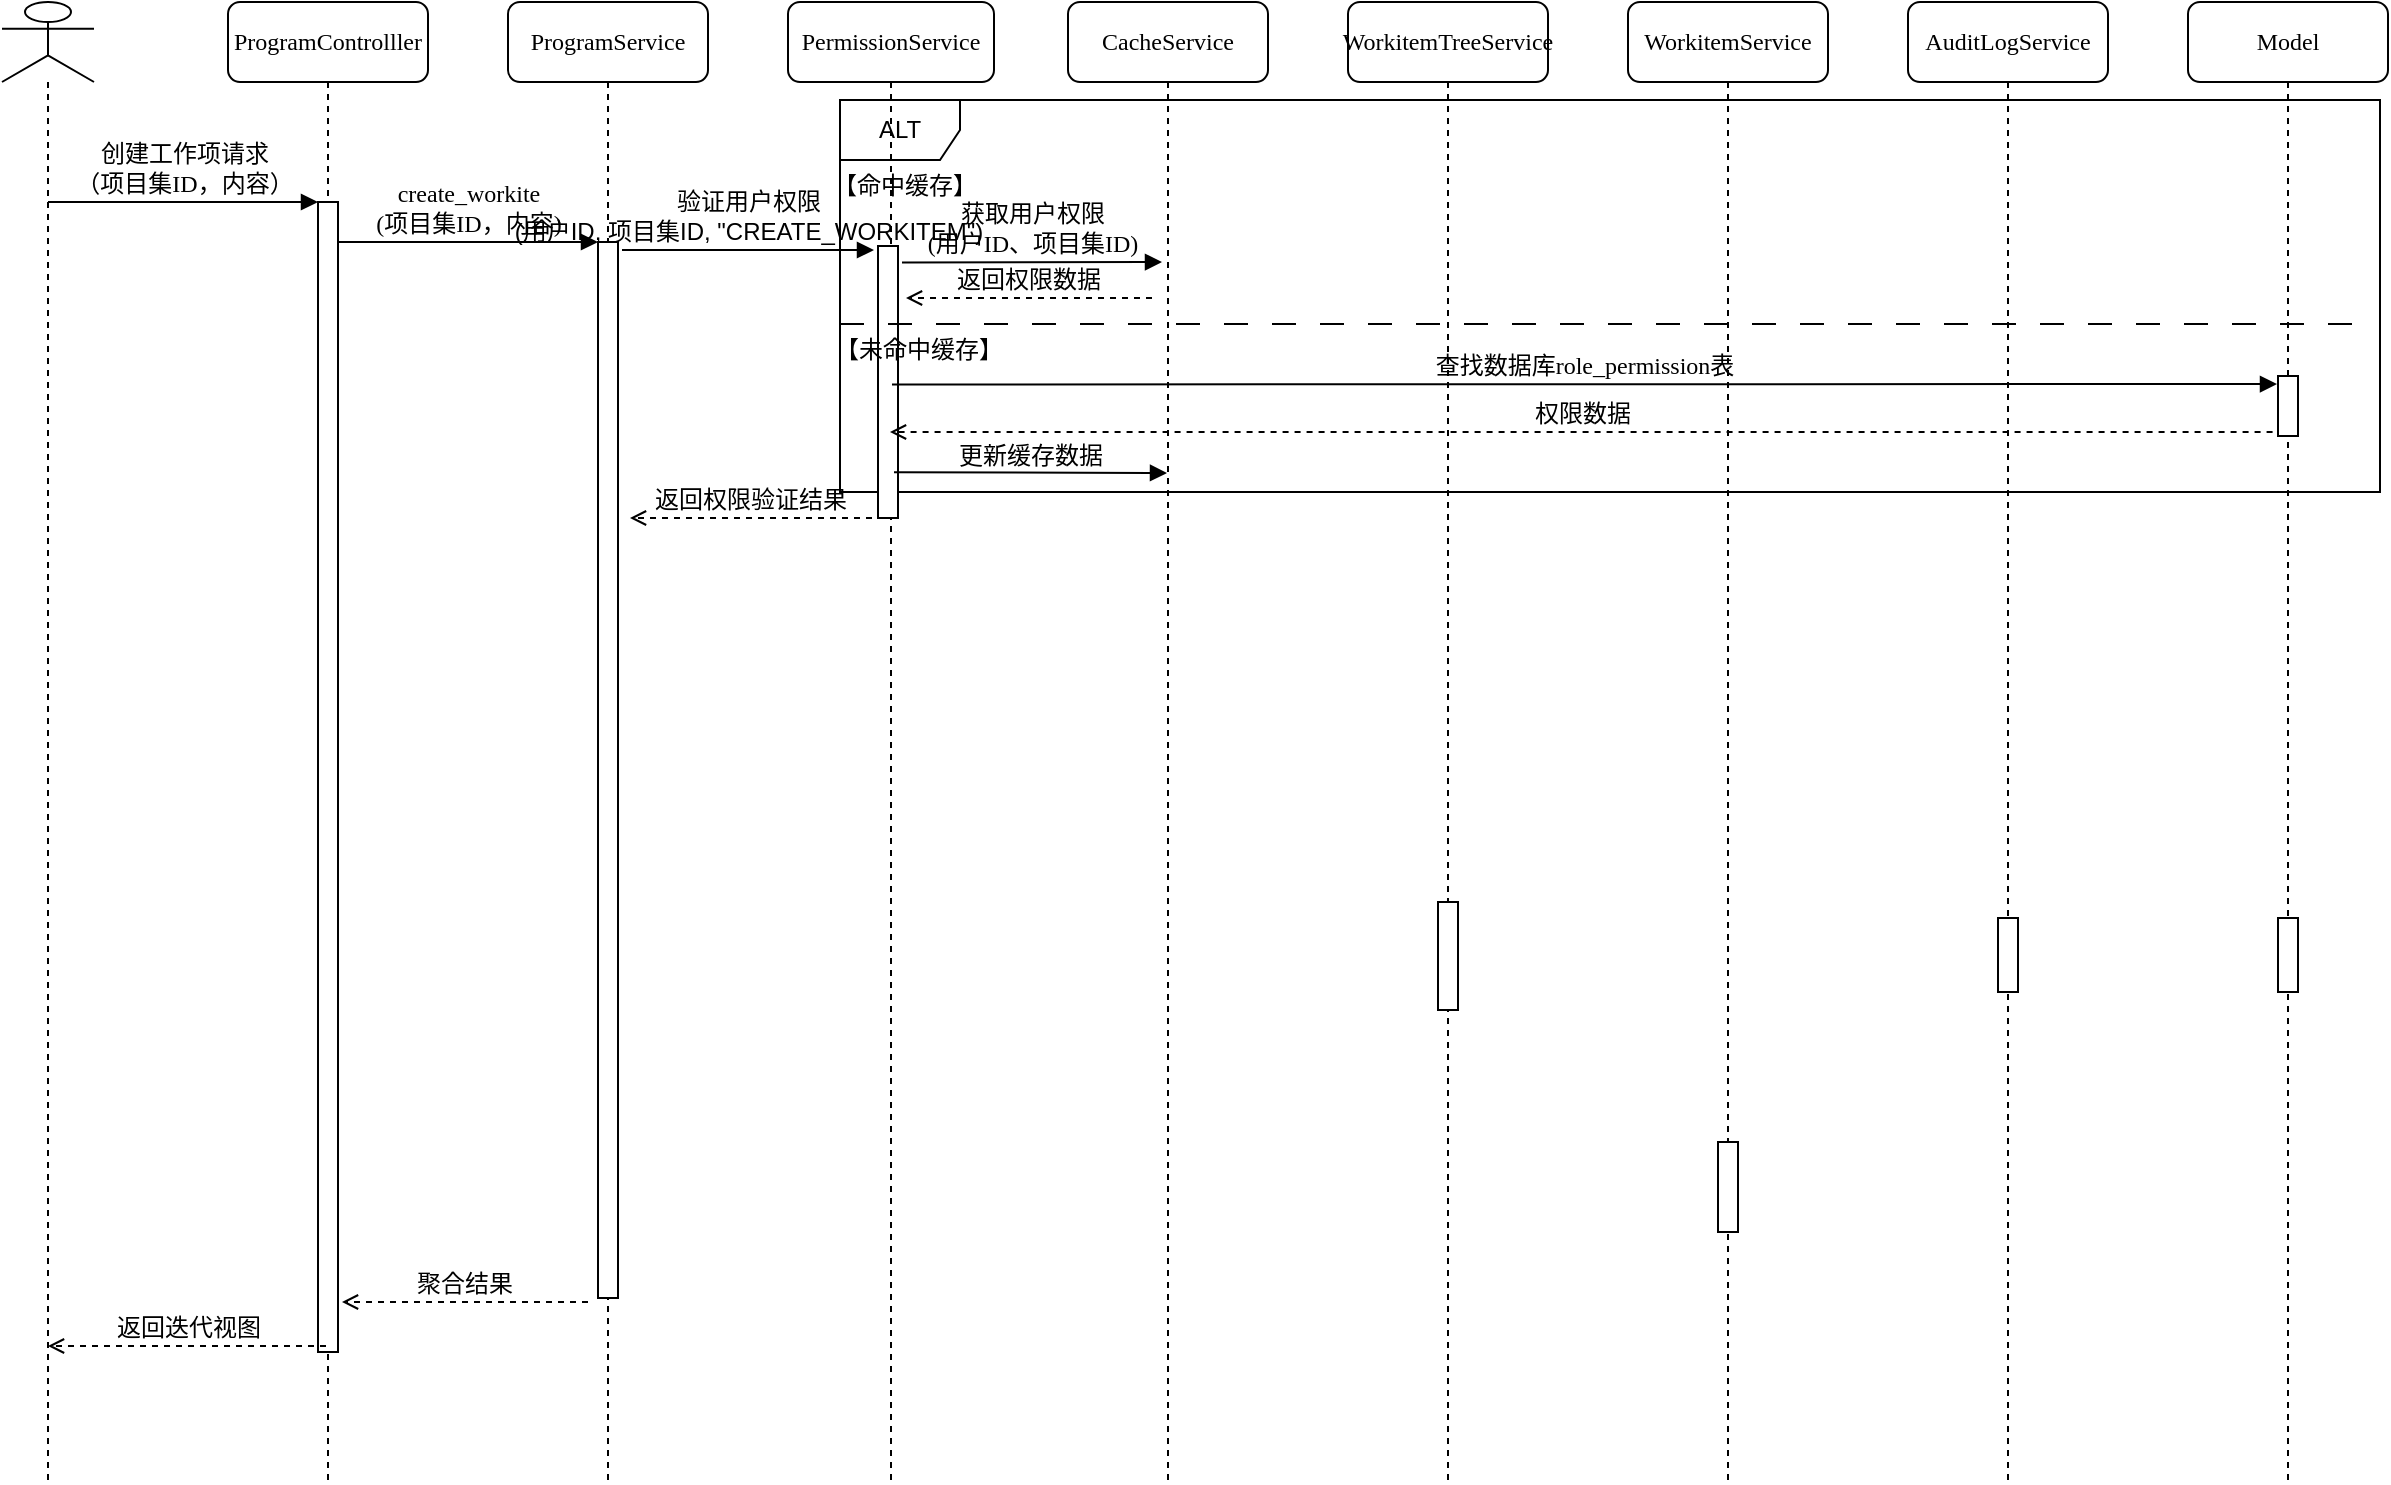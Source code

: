 <mxfile version="26.0.16">
  <diagram name="第 1 页" id="xbofDRNFgcab7UaRNV6J">
    <mxGraphModel dx="1380" dy="872" grid="0" gridSize="10" guides="1" tooltips="1" connect="1" arrows="1" fold="1" page="0" pageScale="1" pageWidth="827" pageHeight="1169" math="0" shadow="0">
      <root>
        <mxCell id="0" />
        <mxCell id="1" parent="0" />
        <mxCell id="08TwMSNiIlxwIcO33zME-1" value="ProgramControlller" style="shape=umlLifeline;perimeter=lifelinePerimeter;whiteSpace=wrap;html=1;container=1;collapsible=0;recursiveResize=0;outlineConnect=0;rounded=1;shadow=0;comic=0;labelBackgroundColor=none;strokeWidth=1;fontFamily=Verdana;fontSize=12;align=center;" vertex="1" parent="1">
          <mxGeometry x="260" y="80" width="100" height="740" as="geometry" />
        </mxCell>
        <mxCell id="08TwMSNiIlxwIcO33zME-2" value="" style="html=1;points=[];perimeter=orthogonalPerimeter;rounded=0;shadow=0;comic=0;labelBackgroundColor=none;strokeWidth=1;fontFamily=Verdana;fontSize=12;align=center;" vertex="1" parent="08TwMSNiIlxwIcO33zME-1">
          <mxGeometry x="45" y="100" width="10" height="575" as="geometry" />
        </mxCell>
        <mxCell id="08TwMSNiIlxwIcO33zME-50" value="ALT" style="shape=umlFrame;whiteSpace=wrap;html=1;pointerEvents=0;" vertex="1" parent="1">
          <mxGeometry x="566" y="129" width="770" height="196" as="geometry" />
        </mxCell>
        <mxCell id="08TwMSNiIlxwIcO33zME-3" value="ProgramService" style="shape=umlLifeline;perimeter=lifelinePerimeter;whiteSpace=wrap;html=1;container=1;collapsible=0;recursiveResize=0;outlineConnect=0;rounded=1;shadow=0;comic=0;labelBackgroundColor=none;strokeWidth=1;fontFamily=Verdana;fontSize=12;align=center;" vertex="1" parent="1">
          <mxGeometry x="400" y="80" width="100" height="740" as="geometry" />
        </mxCell>
        <mxCell id="08TwMSNiIlxwIcO33zME-4" value="" style="html=1;points=[];perimeter=orthogonalPerimeter;rounded=0;shadow=0;comic=0;labelBackgroundColor=none;strokeWidth=1;fontFamily=Verdana;fontSize=12;align=center;" vertex="1" parent="08TwMSNiIlxwIcO33zME-3">
          <mxGeometry x="45" y="120" width="10" height="528" as="geometry" />
        </mxCell>
        <mxCell id="08TwMSNiIlxwIcO33zME-11" value="CacheService" style="shape=umlLifeline;perimeter=lifelinePerimeter;whiteSpace=wrap;html=1;container=1;collapsible=0;recursiveResize=0;outlineConnect=0;rounded=1;shadow=0;comic=0;labelBackgroundColor=none;strokeWidth=1;fontFamily=Verdana;fontSize=12;align=center;" vertex="1" parent="1">
          <mxGeometry x="680" y="80" width="100" height="740" as="geometry" />
        </mxCell>
        <mxCell id="08TwMSNiIlxwIcO33zME-56" value="返回权限数据" style="html=1;verticalAlign=bottom;endArrow=open;dashed=1;endSize=6;labelBackgroundColor=none;fontFamily=Verdana;fontSize=12;edgeStyle=elbowEdgeStyle;elbow=vertical;jumpSize=6;" edge="1" parent="08TwMSNiIlxwIcO33zME-11">
          <mxGeometry x="0.013" relative="1" as="geometry">
            <mxPoint x="-81" y="148" as="targetPoint" />
            <Array as="points">
              <mxPoint x="-1" y="148" />
              <mxPoint x="29" y="148" />
            </Array>
            <mxPoint x="42" y="148" as="sourcePoint" />
            <mxPoint as="offset" />
          </mxGeometry>
        </mxCell>
        <mxCell id="08TwMSNiIlxwIcO33zME-8" value="PermissionService" style="shape=umlLifeline;perimeter=lifelinePerimeter;whiteSpace=wrap;html=1;container=1;collapsible=0;recursiveResize=0;outlineConnect=0;rounded=1;shadow=0;comic=0;labelBackgroundColor=none;strokeWidth=1;fontFamily=Verdana;fontSize=12;align=center;" vertex="1" parent="1">
          <mxGeometry x="540" y="80" width="103" height="740" as="geometry" />
        </mxCell>
        <mxCell id="08TwMSNiIlxwIcO33zME-9" value="" style="html=1;points=[];perimeter=orthogonalPerimeter;rounded=0;shadow=0;comic=0;labelBackgroundColor=none;strokeWidth=1;fontFamily=Verdana;fontSize=12;align=center;" vertex="1" parent="08TwMSNiIlxwIcO33zME-8">
          <mxGeometry x="45" y="122" width="10" height="136" as="geometry" />
        </mxCell>
        <mxCell id="08TwMSNiIlxwIcO33zME-67" value="【命中缓存】" style="text;html=1;align=center;verticalAlign=middle;resizable=0;points=[];autosize=1;strokeColor=none;fillColor=none;" vertex="1" parent="08TwMSNiIlxwIcO33zME-8">
          <mxGeometry x="13" y="79" width="90" height="26" as="geometry" />
        </mxCell>
        <mxCell id="08TwMSNiIlxwIcO33zME-68" value="返回权限验证结果" style="html=1;verticalAlign=bottom;endArrow=open;dashed=1;endSize=6;labelBackgroundColor=none;fontFamily=Verdana;fontSize=12;edgeStyle=elbowEdgeStyle;elbow=horizontal;jumpSize=6;" edge="1" parent="08TwMSNiIlxwIcO33zME-8">
          <mxGeometry x="0.01" relative="1" as="geometry">
            <mxPoint x="-79" y="258" as="targetPoint" />
            <Array as="points">
              <mxPoint x="1" y="272" />
              <mxPoint x="31" y="272" />
            </Array>
            <mxPoint x="42" y="258" as="sourcePoint" />
            <mxPoint as="offset" />
          </mxGeometry>
        </mxCell>
        <mxCell id="08TwMSNiIlxwIcO33zME-17" value="WorkitemTreeService" style="shape=umlLifeline;perimeter=lifelinePerimeter;whiteSpace=wrap;html=1;container=1;collapsible=0;recursiveResize=0;outlineConnect=0;rounded=1;shadow=0;comic=0;labelBackgroundColor=none;strokeWidth=1;fontFamily=Verdana;fontSize=12;align=center;" vertex="1" parent="1">
          <mxGeometry x="820" y="80" width="100" height="740" as="geometry" />
        </mxCell>
        <mxCell id="08TwMSNiIlxwIcO33zME-19" value="" style="html=1;points=[];perimeter=orthogonalPerimeter;rounded=0;shadow=0;comic=0;labelBackgroundColor=none;strokeWidth=1;fontFamily=Verdana;fontSize=12;align=center;" vertex="1" parent="08TwMSNiIlxwIcO33zME-17">
          <mxGeometry x="45" y="450" width="10" height="54" as="geometry" />
        </mxCell>
        <mxCell id="08TwMSNiIlxwIcO33zME-21" value="WorkitemService" style="shape=umlLifeline;perimeter=lifelinePerimeter;whiteSpace=wrap;html=1;container=1;collapsible=0;recursiveResize=0;outlineConnect=0;rounded=1;shadow=0;comic=0;labelBackgroundColor=none;strokeWidth=1;fontFamily=Verdana;fontSize=12;align=center;" vertex="1" parent="1">
          <mxGeometry x="960" y="80" width="100" height="740" as="geometry" />
        </mxCell>
        <mxCell id="08TwMSNiIlxwIcO33zME-23" value="" style="html=1;points=[];perimeter=orthogonalPerimeter;rounded=0;shadow=0;comic=0;labelBackgroundColor=none;strokeWidth=1;fontFamily=Verdana;fontSize=12;align=center;" vertex="1" parent="08TwMSNiIlxwIcO33zME-21">
          <mxGeometry x="45" y="570" width="10" height="45" as="geometry" />
        </mxCell>
        <mxCell id="08TwMSNiIlxwIcO33zME-24" value="创建工作项请求&lt;div&gt;（项目集ID，内容）&lt;/div&gt;" style="html=1;verticalAlign=bottom;endArrow=block;entryX=0;entryY=0;labelBackgroundColor=none;fontFamily=Verdana;fontSize=12;edgeStyle=elbowEdgeStyle;elbow=vertical;" edge="1" parent="1" source="08TwMSNiIlxwIcO33zME-31" target="08TwMSNiIlxwIcO33zME-2">
          <mxGeometry x="0.006" relative="1" as="geometry">
            <mxPoint x="150" y="180" as="sourcePoint" />
            <mxPoint as="offset" />
          </mxGeometry>
        </mxCell>
        <mxCell id="08TwMSNiIlxwIcO33zME-25" value="create_workite&lt;div&gt;(项目集ID，内容)&lt;/div&gt;" style="html=1;verticalAlign=bottom;endArrow=block;entryX=0;entryY=0;labelBackgroundColor=none;fontFamily=Verdana;fontSize=12;edgeStyle=elbowEdgeStyle;elbow=vertical;" edge="1" parent="1" source="08TwMSNiIlxwIcO33zME-2" target="08TwMSNiIlxwIcO33zME-4">
          <mxGeometry x="0.001" relative="1" as="geometry">
            <mxPoint x="370" y="200" as="sourcePoint" />
            <mxPoint as="offset" />
          </mxGeometry>
        </mxCell>
        <mxCell id="08TwMSNiIlxwIcO33zME-26" value="AuditLogService" style="shape=umlLifeline;perimeter=lifelinePerimeter;whiteSpace=wrap;html=1;container=1;collapsible=0;recursiveResize=0;outlineConnect=0;rounded=1;shadow=0;comic=0;labelBackgroundColor=none;strokeWidth=1;fontFamily=Verdana;fontSize=12;align=center;" vertex="1" parent="1">
          <mxGeometry x="1100" y="80" width="100" height="740" as="geometry" />
        </mxCell>
        <mxCell id="08TwMSNiIlxwIcO33zME-30" value="" style="html=1;points=[];perimeter=orthogonalPerimeter;rounded=0;shadow=0;comic=0;labelBackgroundColor=none;strokeWidth=1;fontFamily=Verdana;fontSize=12;align=center;" vertex="1" parent="08TwMSNiIlxwIcO33zME-26">
          <mxGeometry x="45" y="458" width="10" height="37" as="geometry" />
        </mxCell>
        <mxCell id="08TwMSNiIlxwIcO33zME-31" value="" style="shape=umlLifeline;perimeter=lifelinePerimeter;whiteSpace=wrap;html=1;container=1;dropTarget=0;collapsible=0;recursiveResize=0;outlineConnect=0;portConstraint=eastwest;newEdgeStyle={&quot;curved&quot;:0,&quot;rounded&quot;:0};participant=umlActor;" vertex="1" parent="1">
          <mxGeometry x="147" y="80" width="46" height="740" as="geometry" />
        </mxCell>
        <mxCell id="08TwMSNiIlxwIcO33zME-35" value="&lt;span style=&quot;font-family: Helvetica; text-align: left; text-wrap-mode: wrap;&quot;&gt;验证用户权限&lt;/span&gt;&lt;div&gt;&lt;span style=&quot;font-family: Helvetica; text-align: left; text-wrap-mode: wrap;&quot;&gt;(用户ID, 项目集ID, &quot;CREATE_WORKITEM&quot;)&lt;/span&gt;&lt;/div&gt;" style="html=1;verticalAlign=bottom;endArrow=block;labelBackgroundColor=none;fontFamily=Verdana;fontSize=12;edgeStyle=elbowEdgeStyle;elbow=vertical;" edge="1" parent="1">
          <mxGeometry x="-0.0" relative="1" as="geometry">
            <mxPoint x="457" y="204" as="sourcePoint" />
            <mxPoint x="583" y="204" as="targetPoint" />
            <mxPoint as="offset" />
          </mxGeometry>
        </mxCell>
        <mxCell id="08TwMSNiIlxwIcO33zME-41" value="返回迭代视图" style="html=1;verticalAlign=bottom;endArrow=open;dashed=1;endSize=6;labelBackgroundColor=none;fontFamily=Verdana;fontSize=12;edgeStyle=elbowEdgeStyle;elbow=vertical;jumpSize=6;" edge="1" parent="1">
          <mxGeometry x="-0.002" relative="1" as="geometry">
            <mxPoint x="170" y="752" as="targetPoint" />
            <Array as="points">
              <mxPoint x="250" y="752" />
              <mxPoint x="280" y="752" />
            </Array>
            <mxPoint x="309" y="752" as="sourcePoint" />
            <mxPoint as="offset" />
          </mxGeometry>
        </mxCell>
        <mxCell id="08TwMSNiIlxwIcO33zME-42" value="聚合结果" style="html=1;verticalAlign=bottom;endArrow=open;dashed=1;endSize=6;labelBackgroundColor=none;fontFamily=Verdana;fontSize=12;edgeStyle=elbowEdgeStyle;elbow=vertical;jumpSize=6;" edge="1" parent="1">
          <mxGeometry x="0.013" relative="1" as="geometry">
            <mxPoint x="317" y="730" as="targetPoint" />
            <Array as="points">
              <mxPoint x="397" y="730" />
              <mxPoint x="427" y="730" />
            </Array>
            <mxPoint x="440" y="730" as="sourcePoint" />
            <mxPoint as="offset" />
          </mxGeometry>
        </mxCell>
        <mxCell id="08TwMSNiIlxwIcO33zME-43" value="Model" style="shape=umlLifeline;perimeter=lifelinePerimeter;whiteSpace=wrap;html=1;container=1;collapsible=0;recursiveResize=0;outlineConnect=0;rounded=1;shadow=0;comic=0;labelBackgroundColor=none;strokeWidth=1;fontFamily=Verdana;fontSize=12;align=center;" vertex="1" parent="1">
          <mxGeometry x="1240" y="80" width="100" height="740" as="geometry" />
        </mxCell>
        <mxCell id="08TwMSNiIlxwIcO33zME-45" value="" style="html=1;points=[];perimeter=orthogonalPerimeter;rounded=0;shadow=0;comic=0;labelBackgroundColor=none;strokeWidth=1;fontFamily=Verdana;fontSize=12;align=center;" vertex="1" parent="08TwMSNiIlxwIcO33zME-43">
          <mxGeometry x="45" y="187" width="10" height="30" as="geometry" />
        </mxCell>
        <mxCell id="08TwMSNiIlxwIcO33zME-47" value="" style="html=1;points=[];perimeter=orthogonalPerimeter;rounded=0;shadow=0;comic=0;labelBackgroundColor=none;strokeWidth=1;fontFamily=Verdana;fontSize=12;align=center;" vertex="1" parent="08TwMSNiIlxwIcO33zME-43">
          <mxGeometry x="45" y="458" width="10" height="37" as="geometry" />
        </mxCell>
        <mxCell id="08TwMSNiIlxwIcO33zME-53" value="获取用户权限&lt;div&gt;(用户ID、项目集ID)&lt;/div&gt;" style="html=1;verticalAlign=bottom;endArrow=block;entryX=0;entryY=0;labelBackgroundColor=none;fontFamily=Verdana;fontSize=12;edgeStyle=elbowEdgeStyle;elbow=vertical;" edge="1" parent="1">
          <mxGeometry x="0.001" relative="1" as="geometry">
            <mxPoint x="597" y="210.19" as="sourcePoint" />
            <mxPoint x="727" y="210.19" as="targetPoint" />
            <mxPoint as="offset" />
          </mxGeometry>
        </mxCell>
        <mxCell id="08TwMSNiIlxwIcO33zME-59" value="更新缓存数据" style="html=1;verticalAlign=bottom;endArrow=block;labelBackgroundColor=none;fontFamily=Verdana;fontSize=12;edgeStyle=elbowEdgeStyle;elbow=vertical;" edge="1" parent="1">
          <mxGeometry x="-0.002" relative="1" as="geometry">
            <mxPoint x="593" y="315.11" as="sourcePoint" />
            <mxPoint x="729.5" y="315.443" as="targetPoint" />
            <mxPoint as="offset" />
          </mxGeometry>
        </mxCell>
        <mxCell id="08TwMSNiIlxwIcO33zME-65" value="" style="endArrow=none;html=1;rounded=0;dashed=1;dashPattern=12 12;" edge="1" parent="1">
          <mxGeometry width="50" height="50" relative="1" as="geometry">
            <mxPoint x="566" y="241" as="sourcePoint" />
            <mxPoint x="1333" y="241" as="targetPoint" />
          </mxGeometry>
        </mxCell>
        <mxCell id="08TwMSNiIlxwIcO33zME-58" value="权限数据" style="html=1;verticalAlign=bottom;endArrow=open;dashed=1;endSize=6;labelBackgroundColor=none;fontFamily=Verdana;fontSize=12;edgeStyle=elbowEdgeStyle;elbow=vertical;jumpSize=6;" edge="1" parent="1">
          <mxGeometry x="-0.002" relative="1" as="geometry">
            <mxPoint x="590.999" y="295" as="targetPoint" />
            <Array as="points">
              <mxPoint x="1097.29" y="295" />
              <mxPoint x="1127.29" y="295" />
            </Array>
            <mxPoint x="1282.29" y="295" as="sourcePoint" />
            <mxPoint as="offset" />
          </mxGeometry>
        </mxCell>
        <mxCell id="08TwMSNiIlxwIcO33zME-57" value="查找数据库role_permission表" style="html=1;verticalAlign=bottom;endArrow=block;labelBackgroundColor=none;fontFamily=Verdana;fontSize=12;edgeStyle=elbowEdgeStyle;elbow=vertical;" edge="1" parent="1">
          <mxGeometry x="-0.001" relative="1" as="geometry">
            <mxPoint x="592" y="271.22" as="sourcePoint" />
            <mxPoint x="1284.5" y="270.998" as="targetPoint" />
            <mxPoint as="offset" />
          </mxGeometry>
        </mxCell>
        <mxCell id="08TwMSNiIlxwIcO33zME-66" value="【未命中缓存】" style="text;html=1;align=center;verticalAlign=middle;resizable=0;points=[];autosize=1;strokeColor=none;fillColor=none;" vertex="1" parent="1">
          <mxGeometry x="554" y="241" width="102" height="26" as="geometry" />
        </mxCell>
      </root>
    </mxGraphModel>
  </diagram>
</mxfile>
